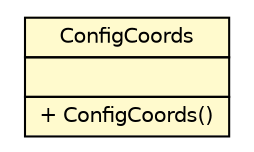 #!/usr/local/bin/dot
#
# Class diagram 
# Generated by UMLGraph version R5_6-24-gf6e263 (http://www.umlgraph.org/)
#

digraph G {
	edge [fontname="Helvetica",fontsize=10,labelfontname="Helvetica",labelfontsize=10];
	node [fontname="Helvetica",fontsize=10,shape=plaintext];
	nodesep=0.25;
	ranksep=0.5;
	// com.yirendai.oss.environment.configserver.UsernameModifyFilter.ConfigCoords
	c563 [label=<<table title="com.yirendai.oss.environment.configserver.UsernameModifyFilter.ConfigCoords" border="0" cellborder="1" cellspacing="0" cellpadding="2" port="p" bgcolor="lemonChiffon" href="./UsernameModifyFilter.ConfigCoords.html">
		<tr><td><table border="0" cellspacing="0" cellpadding="1">
<tr><td align="center" balign="center"> ConfigCoords </td></tr>
		</table></td></tr>
		<tr><td><table border="0" cellspacing="0" cellpadding="1">
<tr><td align="left" balign="left">  </td></tr>
		</table></td></tr>
		<tr><td><table border="0" cellspacing="0" cellpadding="1">
<tr><td align="left" balign="left"> + ConfigCoords() </td></tr>
		</table></td></tr>
		</table>>, URL="./UsernameModifyFilter.ConfigCoords.html", fontname="Helvetica", fontcolor="black", fontsize=10.0];
}

